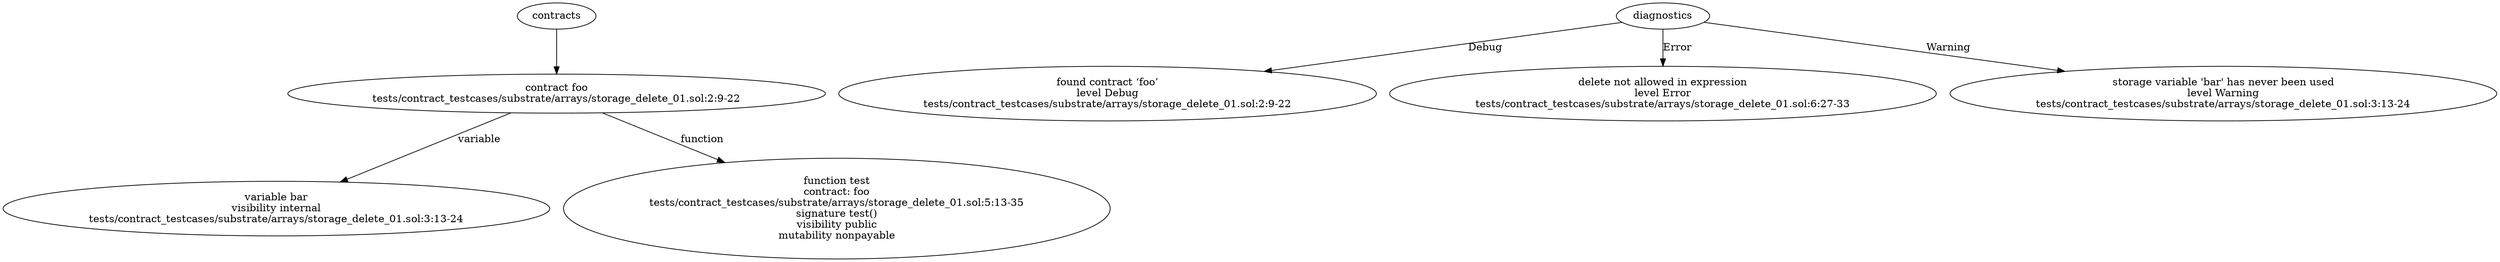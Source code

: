 strict digraph "tests/contract_testcases/substrate/arrays/storage_delete_01.sol" {
	contract [label="contract foo\ntests/contract_testcases/substrate/arrays/storage_delete_01.sol:2:9-22"]
	var [label="variable bar\nvisibility internal\ntests/contract_testcases/substrate/arrays/storage_delete_01.sol:3:13-24"]
	test [label="function test\ncontract: foo\ntests/contract_testcases/substrate/arrays/storage_delete_01.sol:5:13-35\nsignature test()\nvisibility public\nmutability nonpayable"]
	diagnostic [label="found contract ‘foo’\nlevel Debug\ntests/contract_testcases/substrate/arrays/storage_delete_01.sol:2:9-22"]
	diagnostic_6 [label="delete not allowed in expression\nlevel Error\ntests/contract_testcases/substrate/arrays/storage_delete_01.sol:6:27-33"]
	diagnostic_7 [label="storage variable 'bar' has never been used\nlevel Warning\ntests/contract_testcases/substrate/arrays/storage_delete_01.sol:3:13-24"]
	contracts -> contract
	contract -> var [label="variable"]
	contract -> test [label="function"]
	diagnostics -> diagnostic [label="Debug"]
	diagnostics -> diagnostic_6 [label="Error"]
	diagnostics -> diagnostic_7 [label="Warning"]
}
